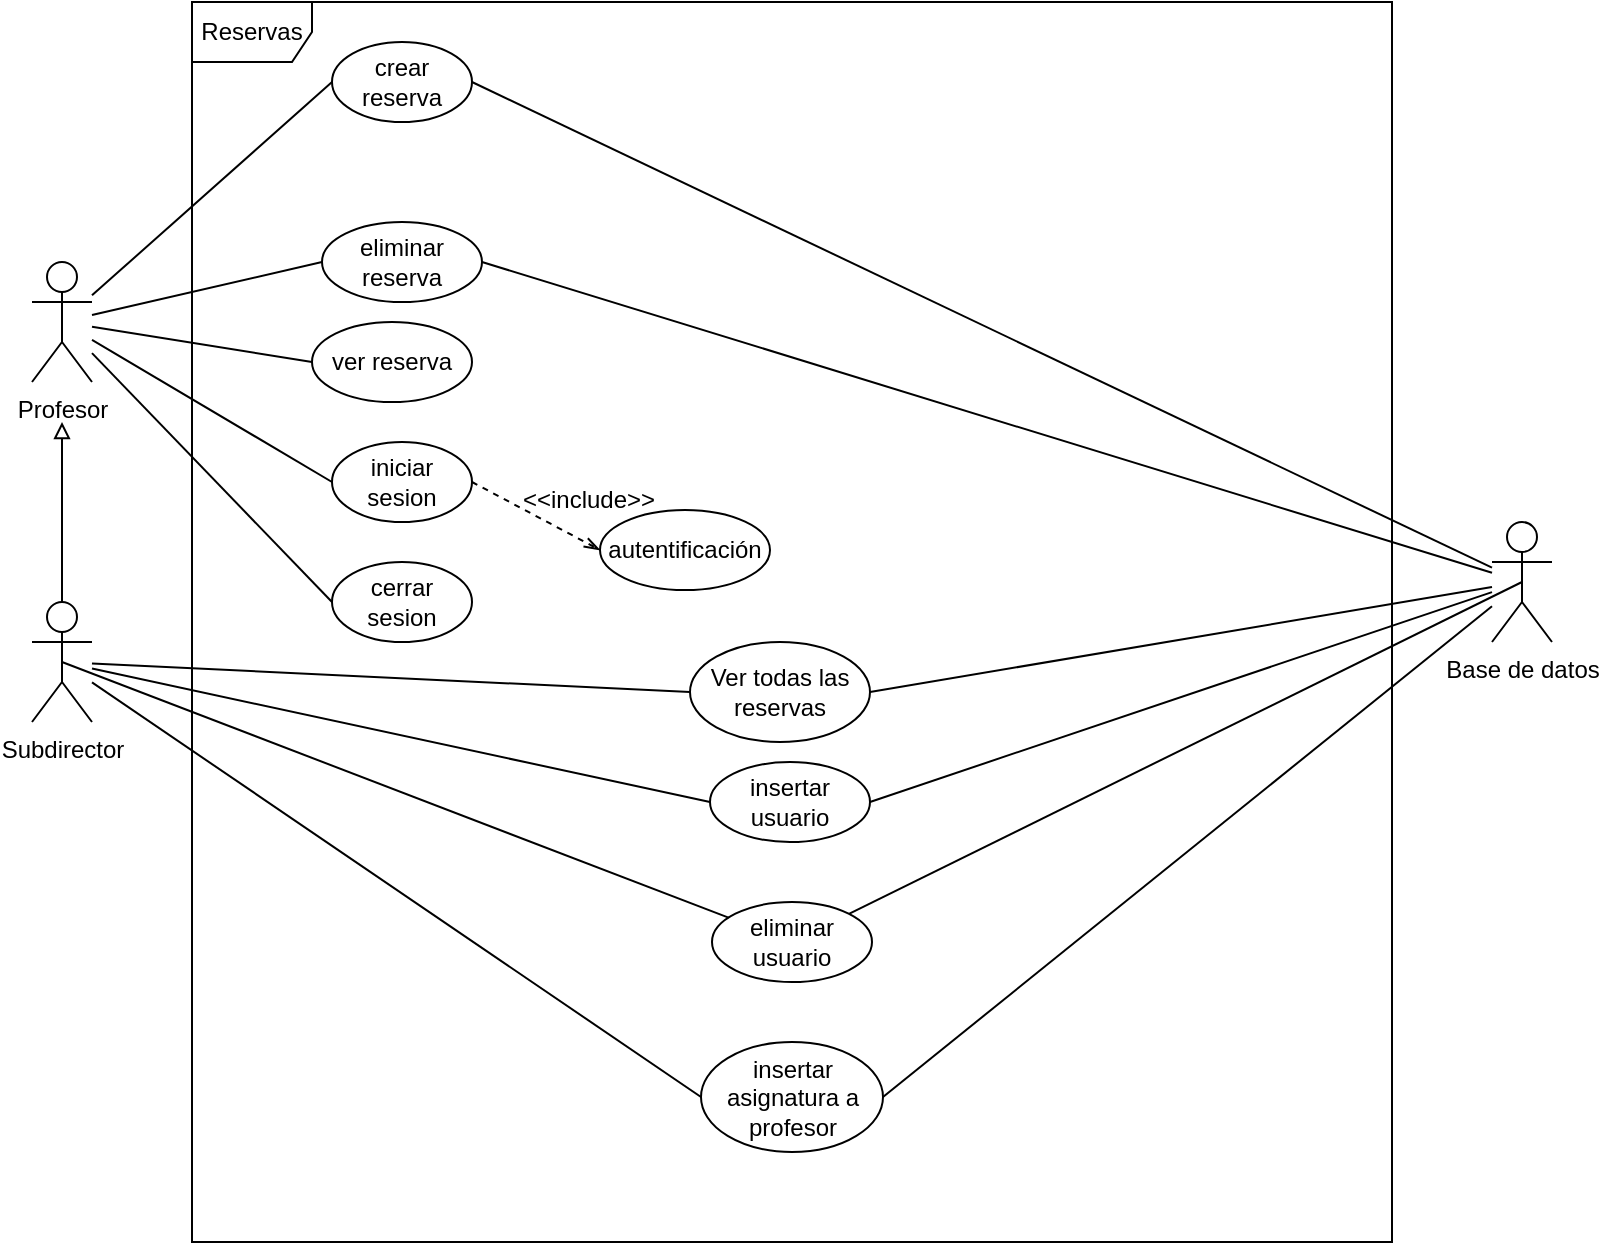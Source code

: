 <mxfile version="26.0.14">
  <diagram name="Página-1" id="iBby-zhWkvjCqV7w-NlJ">
    <mxGraphModel dx="1434" dy="820" grid="1" gridSize="10" guides="1" tooltips="1" connect="1" arrows="1" fold="1" page="1" pageScale="1" pageWidth="827" pageHeight="1169" math="0" shadow="0">
      <root>
        <mxCell id="0" />
        <mxCell id="1" parent="0" />
        <mxCell id="y2qB9gb11Ww_Fg1hbG3P-1" style="edgeStyle=none;shape=connector;curved=0;rounded=0;orthogonalLoop=1;jettySize=auto;html=1;entryX=1;entryY=0.5;entryDx=0;entryDy=0;strokeColor=default;align=center;verticalAlign=middle;fontFamily=Helvetica;fontSize=11;fontColor=default;labelBackgroundColor=default;endArrow=none;endFill=1;startFill=0;" parent="1" source="s7fYocxtLP4It3Uf2HsN-3" target="bFofIouatFmLXm3Uy6-V-19" edge="1">
          <mxGeometry relative="1" as="geometry" />
        </mxCell>
        <mxCell id="y2qB9gb11Ww_Fg1hbG3P-2" style="edgeStyle=none;shape=connector;curved=0;rounded=0;orthogonalLoop=1;jettySize=auto;html=1;entryX=1;entryY=0.5;entryDx=0;entryDy=0;strokeColor=default;align=center;verticalAlign=middle;fontFamily=Helvetica;fontSize=11;fontColor=default;labelBackgroundColor=default;endArrow=none;endFill=1;startFill=0;" parent="1" source="s7fYocxtLP4It3Uf2HsN-3" target="bFofIouatFmLXm3Uy6-V-16" edge="1">
          <mxGeometry relative="1" as="geometry" />
        </mxCell>
        <mxCell id="qkfcZwOi9MSuHN2oBI1G-4" style="edgeStyle=none;shape=connector;rounded=0;orthogonalLoop=1;jettySize=auto;html=1;entryX=1;entryY=0.5;entryDx=0;entryDy=0;strokeColor=default;align=center;verticalAlign=middle;fontFamily=Helvetica;fontSize=11;fontColor=default;labelBackgroundColor=default;startFill=0;endArrow=none;" parent="1" source="s7fYocxtLP4It3Uf2HsN-3" target="bFofIouatFmLXm3Uy6-V-3" edge="1">
          <mxGeometry relative="1" as="geometry" />
        </mxCell>
        <mxCell id="qkfcZwOi9MSuHN2oBI1G-7" style="edgeStyle=none;shape=connector;rounded=0;orthogonalLoop=1;jettySize=auto;html=1;entryX=1;entryY=0.5;entryDx=0;entryDy=0;strokeColor=default;align=center;verticalAlign=middle;fontFamily=Helvetica;fontSize=11;fontColor=default;labelBackgroundColor=default;startFill=0;endArrow=none;" parent="1" source="s7fYocxtLP4It3Uf2HsN-3" target="bFofIouatFmLXm3Uy6-V-7" edge="1">
          <mxGeometry relative="1" as="geometry" />
        </mxCell>
        <mxCell id="qkfcZwOi9MSuHN2oBI1G-23" style="edgeStyle=none;shape=connector;rounded=0;orthogonalLoop=1;jettySize=auto;html=1;entryX=1;entryY=0.5;entryDx=0;entryDy=0;strokeColor=default;align=center;verticalAlign=middle;fontFamily=Helvetica;fontSize=11;fontColor=default;labelBackgroundColor=default;startFill=0;endArrow=none;" parent="1" source="s7fYocxtLP4It3Uf2HsN-3" target="bFofIouatFmLXm3Uy6-V-6" edge="1">
          <mxGeometry relative="1" as="geometry" />
        </mxCell>
        <mxCell id="s7fYocxtLP4It3Uf2HsN-3" value="Base de datos" style="shape=umlActor;verticalLabelPosition=bottom;verticalAlign=top;html=1;" parent="1" vertex="1">
          <mxGeometry x="770" y="410" width="30" height="60" as="geometry" />
        </mxCell>
        <mxCell id="qkfcZwOi9MSuHN2oBI1G-11" style="edgeStyle=none;shape=connector;rounded=0;orthogonalLoop=1;jettySize=auto;html=1;entryX=0;entryY=0.5;entryDx=0;entryDy=0;strokeColor=default;align=center;verticalAlign=middle;fontFamily=Helvetica;fontSize=11;fontColor=default;labelBackgroundColor=default;startFill=0;endArrow=none;" parent="1" source="s7fYocxtLP4It3Uf2HsN-6" target="bFofIouatFmLXm3Uy6-V-7" edge="1">
          <mxGeometry relative="1" as="geometry" />
        </mxCell>
        <mxCell id="qkfcZwOi9MSuHN2oBI1G-12" style="edgeStyle=none;shape=connector;rounded=0;orthogonalLoop=1;jettySize=auto;html=1;entryX=0;entryY=0.5;entryDx=0;entryDy=0;strokeColor=default;align=center;verticalAlign=middle;fontFamily=Helvetica;fontSize=11;fontColor=default;labelBackgroundColor=default;startFill=0;endArrow=none;" parent="1" source="s7fYocxtLP4It3Uf2HsN-6" target="bFofIouatFmLXm3Uy6-V-6" edge="1">
          <mxGeometry relative="1" as="geometry" />
        </mxCell>
        <mxCell id="qkfcZwOi9MSuHN2oBI1G-13" style="edgeStyle=none;shape=connector;rounded=0;orthogonalLoop=1;jettySize=auto;html=1;entryX=0;entryY=0.5;entryDx=0;entryDy=0;strokeColor=default;align=center;verticalAlign=middle;fontFamily=Helvetica;fontSize=11;fontColor=default;labelBackgroundColor=default;startFill=0;endArrow=none;" parent="1" source="s7fYocxtLP4It3Uf2HsN-6" target="bFofIouatFmLXm3Uy6-V-14" edge="1">
          <mxGeometry relative="1" as="geometry" />
        </mxCell>
        <mxCell id="qkfcZwOi9MSuHN2oBI1G-14" style="edgeStyle=none;shape=connector;rounded=0;orthogonalLoop=1;jettySize=auto;html=1;entryX=0;entryY=0.5;entryDx=0;entryDy=0;strokeColor=default;align=center;verticalAlign=middle;fontFamily=Helvetica;fontSize=11;fontColor=default;labelBackgroundColor=default;startFill=0;endArrow=none;" parent="1" source="s7fYocxtLP4It3Uf2HsN-6" target="qkfcZwOi9MSuHN2oBI1G-9" edge="1">
          <mxGeometry relative="1" as="geometry" />
        </mxCell>
        <mxCell id="qkfcZwOi9MSuHN2oBI1G-16" style="edgeStyle=none;shape=connector;rounded=0;orthogonalLoop=1;jettySize=auto;html=1;entryX=0;entryY=0.5;entryDx=0;entryDy=0;strokeColor=default;align=center;verticalAlign=middle;fontFamily=Helvetica;fontSize=11;fontColor=default;labelBackgroundColor=default;startFill=0;endArrow=none;" parent="1" source="s7fYocxtLP4It3Uf2HsN-6" target="qkfcZwOi9MSuHN2oBI1G-15" edge="1">
          <mxGeometry relative="1" as="geometry" />
        </mxCell>
        <mxCell id="s7fYocxtLP4It3Uf2HsN-6" value="Profesor" style="shape=umlActor;verticalLabelPosition=bottom;verticalAlign=top;html=1;" parent="1" vertex="1">
          <mxGeometry x="40" y="280" width="30" height="60" as="geometry" />
        </mxCell>
        <mxCell id="s7fYocxtLP4It3Uf2HsN-7" value="Reservas" style="shape=umlFrame;whiteSpace=wrap;html=1;pointerEvents=0;" parent="1" vertex="1">
          <mxGeometry x="120" y="150" width="600" height="620" as="geometry" />
        </mxCell>
        <mxCell id="bFofIouatFmLXm3Uy6-V-4" style="rounded=0;orthogonalLoop=1;jettySize=auto;html=1;endArrow=block;endFill=0;" parent="1" source="s7fYocxtLP4It3Uf2HsN-8" edge="1">
          <mxGeometry relative="1" as="geometry">
            <mxPoint x="55" y="360" as="targetPoint" />
          </mxGeometry>
        </mxCell>
        <mxCell id="bFofIouatFmLXm3Uy6-V-5" style="rounded=0;orthogonalLoop=1;jettySize=auto;html=1;entryX=0;entryY=0.5;entryDx=0;entryDy=0;endArrow=none;startFill=0;" parent="1" source="s7fYocxtLP4It3Uf2HsN-8" target="bFofIouatFmLXm3Uy6-V-3" edge="1">
          <mxGeometry relative="1" as="geometry" />
        </mxCell>
        <mxCell id="qkfcZwOi9MSuHN2oBI1G-1" style="rounded=0;orthogonalLoop=1;jettySize=auto;html=1;entryX=0;entryY=0.5;entryDx=0;entryDy=0;endArrow=none;startFill=0;" parent="1" source="s7fYocxtLP4It3Uf2HsN-8" target="bFofIouatFmLXm3Uy6-V-16" edge="1">
          <mxGeometry relative="1" as="geometry" />
        </mxCell>
        <mxCell id="qkfcZwOi9MSuHN2oBI1G-2" style="edgeStyle=none;shape=connector;rounded=0;orthogonalLoop=1;jettySize=auto;html=1;entryX=0;entryY=0.5;entryDx=0;entryDy=0;strokeColor=default;align=center;verticalAlign=middle;fontFamily=Helvetica;fontSize=11;fontColor=default;labelBackgroundColor=default;startFill=0;endArrow=none;" parent="1" source="s7fYocxtLP4It3Uf2HsN-8" target="bFofIouatFmLXm3Uy6-V-19" edge="1">
          <mxGeometry relative="1" as="geometry" />
        </mxCell>
        <mxCell id="s7fYocxtLP4It3Uf2HsN-8" value="Subdirector" style="shape=umlActor;verticalLabelPosition=bottom;verticalAlign=top;html=1;" parent="1" vertex="1">
          <mxGeometry x="40" y="450" width="30" height="60" as="geometry" />
        </mxCell>
        <mxCell id="bFofIouatFmLXm3Uy6-V-3" value="Ver todas las reservas" style="ellipse;whiteSpace=wrap;html=1;" parent="1" vertex="1">
          <mxGeometry x="369" y="470" width="90" height="50" as="geometry" />
        </mxCell>
        <mxCell id="bFofIouatFmLXm3Uy6-V-6" value="eliminar reserva" style="ellipse;whiteSpace=wrap;html=1;" parent="1" vertex="1">
          <mxGeometry x="185" y="260" width="80" height="40" as="geometry" />
        </mxCell>
        <mxCell id="bFofIouatFmLXm3Uy6-V-7" value="crear reserva" style="ellipse;whiteSpace=wrap;html=1;" parent="1" vertex="1">
          <mxGeometry x="190" y="170" width="70" height="40" as="geometry" />
        </mxCell>
        <mxCell id="bFofIouatFmLXm3Uy6-V-14" value="ver reserva" style="ellipse;whiteSpace=wrap;html=1;" parent="1" vertex="1">
          <mxGeometry x="180" y="310" width="80" height="40" as="geometry" />
        </mxCell>
        <mxCell id="bFofIouatFmLXm3Uy6-V-16" value="insertar usuario" style="ellipse;whiteSpace=wrap;html=1;" parent="1" vertex="1">
          <mxGeometry x="379" y="530" width="80" height="40" as="geometry" />
        </mxCell>
        <mxCell id="bFofIouatFmLXm3Uy6-V-19" value="insertar asignatura a profesor" style="ellipse;whiteSpace=wrap;html=1;" parent="1" vertex="1">
          <mxGeometry x="374.5" y="670" width="91" height="55" as="geometry" />
        </mxCell>
        <mxCell id="qkfcZwOi9MSuHN2oBI1G-9" value="iniciar sesion" style="ellipse;whiteSpace=wrap;html=1;" parent="1" vertex="1">
          <mxGeometry x="190" y="370" width="70" height="40" as="geometry" />
        </mxCell>
        <mxCell id="qkfcZwOi9MSuHN2oBI1G-15" value="cerrar sesion" style="ellipse;whiteSpace=wrap;html=1;" parent="1" vertex="1">
          <mxGeometry x="190" y="430" width="70" height="40" as="geometry" />
        </mxCell>
        <mxCell id="qkfcZwOi9MSuHN2oBI1G-17" value="autentificación" style="ellipse;whiteSpace=wrap;html=1;" parent="1" vertex="1">
          <mxGeometry x="324" y="404" width="85" height="40" as="geometry" />
        </mxCell>
        <mxCell id="qkfcZwOi9MSuHN2oBI1G-19" style="rounded=0;orthogonalLoop=1;jettySize=auto;html=1;entryX=0;entryY=0.5;entryDx=0;entryDy=0;dashed=1;endArrow=openThin;endFill=0;exitX=1;exitY=0.5;exitDx=0;exitDy=0;" parent="1" source="qkfcZwOi9MSuHN2oBI1G-9" target="qkfcZwOi9MSuHN2oBI1G-17" edge="1">
          <mxGeometry relative="1" as="geometry">
            <mxPoint x="255" y="424" as="sourcePoint" />
            <mxPoint x="311" y="454" as="targetPoint" />
          </mxGeometry>
        </mxCell>
        <mxCell id="qkfcZwOi9MSuHN2oBI1G-20" value="&amp;lt;&amp;lt;include&amp;gt;&amp;gt;" style="text;html=1;align=center;verticalAlign=middle;resizable=0;points=[];autosize=1;strokeColor=none;fillColor=none;" parent="1" vertex="1">
          <mxGeometry x="273" y="384" width="90" height="30" as="geometry" />
        </mxCell>
        <mxCell id="onEelqAJSX7THtTJknSS-1" value="eliminar usuario" style="ellipse;whiteSpace=wrap;html=1;" vertex="1" parent="1">
          <mxGeometry x="380" y="600" width="80" height="40" as="geometry" />
        </mxCell>
        <mxCell id="onEelqAJSX7THtTJknSS-2" style="rounded=0;orthogonalLoop=1;jettySize=auto;html=1;entryX=0.5;entryY=0.5;entryDx=0;entryDy=0;entryPerimeter=0;endArrow=none;startFill=0;" edge="1" parent="1" source="onEelqAJSX7THtTJknSS-1" target="s7fYocxtLP4It3Uf2HsN-3">
          <mxGeometry relative="1" as="geometry" />
        </mxCell>
        <mxCell id="onEelqAJSX7THtTJknSS-3" style="rounded=0;orthogonalLoop=1;jettySize=auto;html=1;entryX=0.5;entryY=0.5;entryDx=0;entryDy=0;entryPerimeter=0;endArrow=none;startFill=0;" edge="1" parent="1" source="onEelqAJSX7THtTJknSS-1" target="s7fYocxtLP4It3Uf2HsN-8">
          <mxGeometry relative="1" as="geometry" />
        </mxCell>
      </root>
    </mxGraphModel>
  </diagram>
</mxfile>

